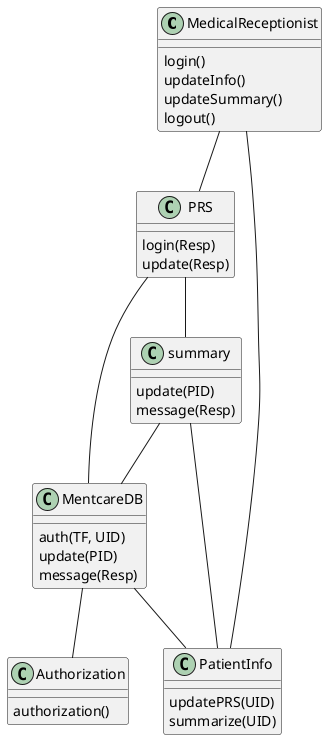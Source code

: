 @startuml
class MedicalReceptionist {
    {method} login()
    updateInfo()
    updateSummary()
    logout()
}

class PatientInfo{
    {method}updatePRS(UID)
    summarize(UID)
    
}

class summary{
    {method}update(PID)
    message(Resp)
}

class MentcareDB{
    {method} auth(TF, UID)
    update(PID)
    message(Resp)
}

class Authorization{
    authorization()

}

class PRS{
    {method}login(Resp)
    update(Resp)    
}

MedicalReceptionist -- PRS
PRS -- summary
PRS -- MentcareDB
MentcareDB -- Authorization
MentcareDB -- PatientInfo
PatientInfo -- summary
summary -- MentcareDB
PatientInfo -- MedicalReceptionist

@enduml